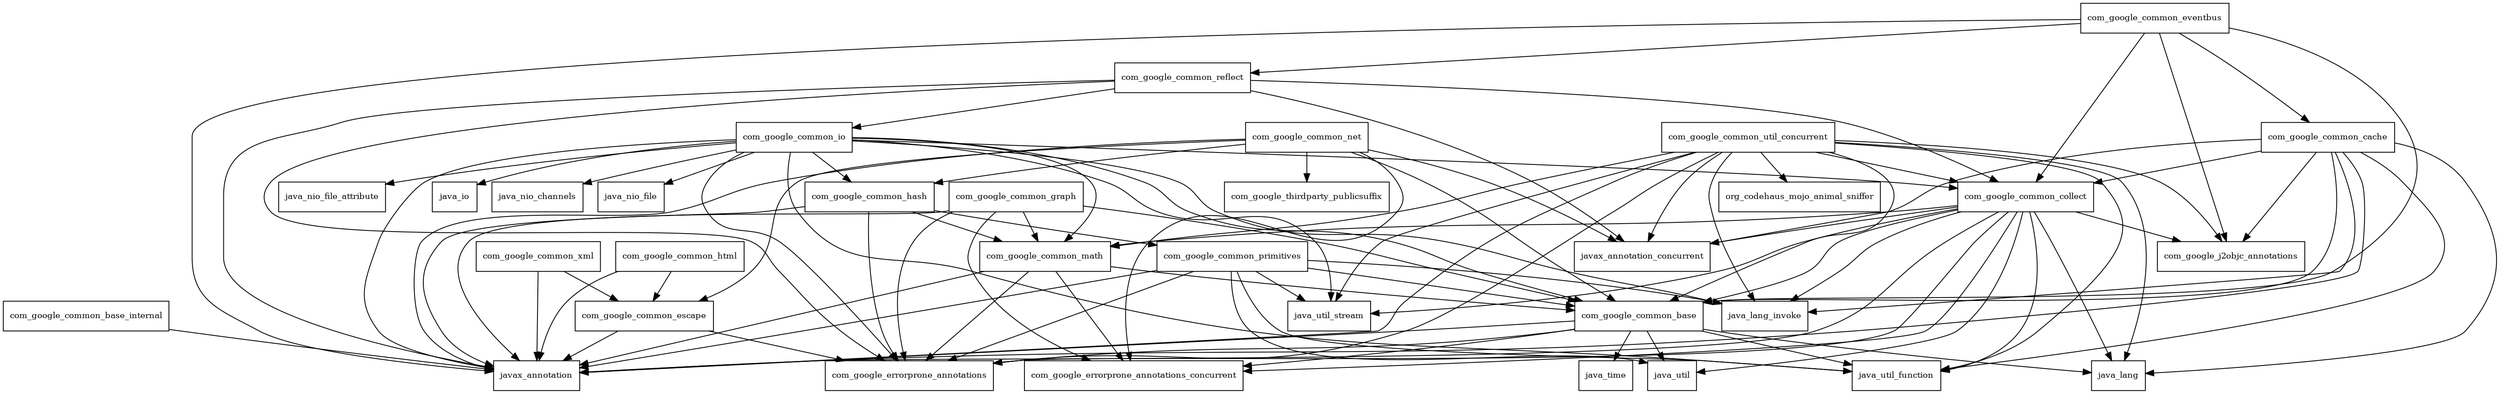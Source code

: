 digraph guava_22_0_package_dependencies {
  node [shape = box, fontsize=10.0];
  com_google_common_base -> com_google_errorprone_annotations;
  com_google_common_base -> com_google_errorprone_annotations_concurrent;
  com_google_common_base -> java_lang;
  com_google_common_base -> java_time;
  com_google_common_base -> java_util;
  com_google_common_base -> java_util_function;
  com_google_common_base -> javax_annotation;
  com_google_common_base_internal -> javax_annotation;
  com_google_common_cache -> com_google_common_base;
  com_google_common_cache -> com_google_common_collect;
  com_google_common_cache -> com_google_j2objc_annotations;
  com_google_common_cache -> java_lang;
  com_google_common_cache -> java_lang_invoke;
  com_google_common_cache -> java_util_function;
  com_google_common_cache -> javax_annotation;
  com_google_common_cache -> javax_annotation_concurrent;
  com_google_common_collect -> com_google_common_base;
  com_google_common_collect -> com_google_common_math;
  com_google_common_collect -> com_google_errorprone_annotations;
  com_google_common_collect -> com_google_errorprone_annotations_concurrent;
  com_google_common_collect -> com_google_j2objc_annotations;
  com_google_common_collect -> java_lang;
  com_google_common_collect -> java_lang_invoke;
  com_google_common_collect -> java_util;
  com_google_common_collect -> java_util_function;
  com_google_common_collect -> java_util_stream;
  com_google_common_collect -> javax_annotation;
  com_google_common_collect -> javax_annotation_concurrent;
  com_google_common_escape -> com_google_errorprone_annotations;
  com_google_common_escape -> javax_annotation;
  com_google_common_eventbus -> com_google_common_base;
  com_google_common_eventbus -> com_google_common_cache;
  com_google_common_eventbus -> com_google_common_collect;
  com_google_common_eventbus -> com_google_common_reflect;
  com_google_common_eventbus -> com_google_j2objc_annotations;
  com_google_common_eventbus -> javax_annotation;
  com_google_common_graph -> com_google_common_base;
  com_google_common_graph -> com_google_common_math;
  com_google_common_graph -> com_google_errorprone_annotations;
  com_google_common_graph -> com_google_errorprone_annotations_concurrent;
  com_google_common_graph -> javax_annotation;
  com_google_common_hash -> com_google_common_math;
  com_google_common_hash -> com_google_common_primitives;
  com_google_common_hash -> com_google_errorprone_annotations;
  com_google_common_hash -> javax_annotation;
  com_google_common_html -> com_google_common_escape;
  com_google_common_html -> javax_annotation;
  com_google_common_io -> com_google_common_base;
  com_google_common_io -> com_google_common_collect;
  com_google_common_io -> com_google_common_hash;
  com_google_common_io -> com_google_common_math;
  com_google_common_io -> com_google_errorprone_annotations;
  com_google_common_io -> java_io;
  com_google_common_io -> java_lang_invoke;
  com_google_common_io -> java_nio_channels;
  com_google_common_io -> java_nio_file;
  com_google_common_io -> java_nio_file_attribute;
  com_google_common_io -> java_util_function;
  com_google_common_io -> java_util_stream;
  com_google_common_io -> javax_annotation;
  com_google_common_math -> com_google_common_base;
  com_google_common_math -> com_google_errorprone_annotations;
  com_google_common_math -> com_google_errorprone_annotations_concurrent;
  com_google_common_math -> javax_annotation;
  com_google_common_net -> com_google_common_base;
  com_google_common_net -> com_google_common_escape;
  com_google_common_net -> com_google_common_hash;
  com_google_common_net -> com_google_errorprone_annotations_concurrent;
  com_google_common_net -> com_google_thirdparty_publicsuffix;
  com_google_common_net -> javax_annotation;
  com_google_common_net -> javax_annotation_concurrent;
  com_google_common_primitives -> com_google_common_base;
  com_google_common_primitives -> com_google_errorprone_annotations;
  com_google_common_primitives -> java_lang_invoke;
  com_google_common_primitives -> java_util;
  com_google_common_primitives -> java_util_function;
  com_google_common_primitives -> java_util_stream;
  com_google_common_primitives -> javax_annotation;
  com_google_common_reflect -> com_google_common_collect;
  com_google_common_reflect -> com_google_common_io;
  com_google_common_reflect -> com_google_errorprone_annotations;
  com_google_common_reflect -> javax_annotation;
  com_google_common_reflect -> javax_annotation_concurrent;
  com_google_common_util_concurrent -> com_google_common_base;
  com_google_common_util_concurrent -> com_google_common_collect;
  com_google_common_util_concurrent -> com_google_common_math;
  com_google_common_util_concurrent -> com_google_errorprone_annotations;
  com_google_common_util_concurrent -> com_google_j2objc_annotations;
  com_google_common_util_concurrent -> java_lang;
  com_google_common_util_concurrent -> java_lang_invoke;
  com_google_common_util_concurrent -> java_util_function;
  com_google_common_util_concurrent -> java_util_stream;
  com_google_common_util_concurrent -> javax_annotation;
  com_google_common_util_concurrent -> javax_annotation_concurrent;
  com_google_common_util_concurrent -> org_codehaus_mojo_animal_sniffer;
  com_google_common_xml -> com_google_common_escape;
  com_google_common_xml -> javax_annotation;
}
